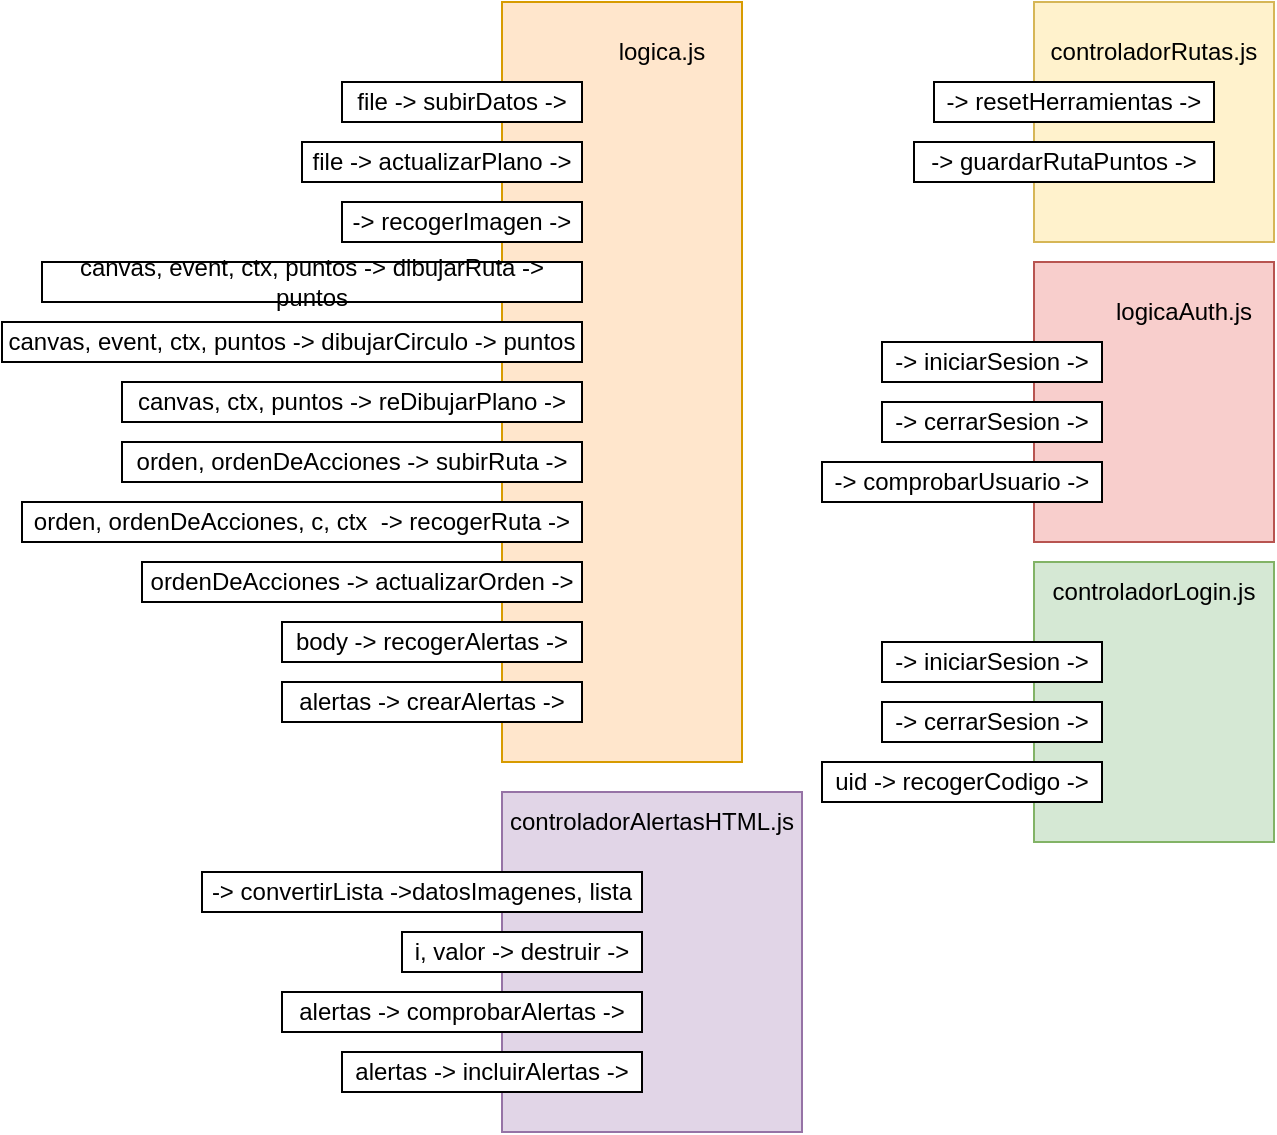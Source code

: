 <mxfile version="17.4.2" type="device"><diagram id="4Vr60jsClk9ROUya84xx" name="Page-1"><mxGraphModel dx="1865" dy="523" grid="1" gridSize="10" guides="1" tooltips="1" connect="1" arrows="1" fold="1" page="1" pageScale="1" pageWidth="827" pageHeight="1169" math="0" shadow="0"><root><mxCell id="0"/><mxCell id="1" parent="0"/><mxCell id="pS7fRpcQ6JW3cy48Loc5-4" value="" style="rounded=0;whiteSpace=wrap;html=1;fillColor=#ffe6cc;strokeColor=#d79b00;" parent="1" vertex="1"><mxGeometry x="120" y="20" width="120" height="380" as="geometry"/></mxCell><mxCell id="pS7fRpcQ6JW3cy48Loc5-1" value="&lt;div&gt;file -&amp;gt; actualizarPlano -&amp;gt; &lt;br&gt;&lt;/div&gt;" style="rounded=0;whiteSpace=wrap;html=1;autosize=1;" parent="1" vertex="1"><mxGeometry x="20" y="90" width="140" height="20" as="geometry"/></mxCell><mxCell id="pS7fRpcQ6JW3cy48Loc5-2" value="&lt;div&gt;file -&amp;gt; subirDatos -&amp;gt; &lt;/div&gt;" style="rounded=0;whiteSpace=wrap;html=1;autosize=1;" parent="1" vertex="1"><mxGeometry x="40" y="60" width="120" height="20" as="geometry"/></mxCell><mxCell id="pS7fRpcQ6JW3cy48Loc5-3" value="&lt;div&gt;-&amp;gt; recogerImagen -&amp;gt; &lt;br&gt;&lt;/div&gt;" style="rounded=0;whiteSpace=wrap;html=1;autosize=1;" parent="1" vertex="1"><mxGeometry x="40" y="120" width="120" height="20" as="geometry"/></mxCell><mxCell id="pS7fRpcQ6JW3cy48Loc5-5" value="logica.js" style="text;html=1;strokeColor=none;fillColor=none;align=center;verticalAlign=middle;whiteSpace=wrap;rounded=0;" parent="1" vertex="1"><mxGeometry x="170" y="30" width="60" height="30" as="geometry"/></mxCell><mxCell id="pS7fRpcQ6JW3cy48Loc5-6" value="" style="rounded=0;whiteSpace=wrap;html=1;fillColor=#f8cecc;strokeColor=#b85450;" parent="1" vertex="1"><mxGeometry x="386" y="150" width="120" height="140" as="geometry"/></mxCell><mxCell id="pS7fRpcQ6JW3cy48Loc5-7" value="&lt;div&gt;-&amp;gt; cerrarSesion -&amp;gt; &lt;br&gt;&lt;/div&gt;" style="rounded=0;whiteSpace=wrap;html=1;autosize=1;" parent="1" vertex="1"><mxGeometry x="310" y="220" width="110" height="20" as="geometry"/></mxCell><mxCell id="pS7fRpcQ6JW3cy48Loc5-8" value="&lt;div&gt;-&amp;gt; iniciarSesion -&amp;gt; &lt;br&gt;&lt;/div&gt;" style="rounded=0;whiteSpace=wrap;html=1;autosize=1;" parent="1" vertex="1"><mxGeometry x="310" y="190" width="110" height="20" as="geometry"/></mxCell><mxCell id="pS7fRpcQ6JW3cy48Loc5-10" value="logicaAuth.js" style="text;html=1;strokeColor=none;fillColor=none;align=center;verticalAlign=middle;whiteSpace=wrap;rounded=0;" parent="1" vertex="1"><mxGeometry x="426" y="160" width="70" height="30" as="geometry"/></mxCell><mxCell id="nujhzux5RjMw0xSfftal-1" value="&lt;div&gt;canvas, event, ctx, puntos -&amp;gt; dibujarRuta -&amp;gt; puntos&lt;/div&gt;" style="rounded=0;whiteSpace=wrap;html=1;autosize=1;" vertex="1" parent="1"><mxGeometry x="-110" y="150" width="270" height="20" as="geometry"/></mxCell><mxCell id="nujhzux5RjMw0xSfftal-2" value="&lt;div&gt;canvas, event, ctx, puntos -&amp;gt; dibujarCirculo -&amp;gt; puntos&lt;/div&gt;" style="rounded=0;whiteSpace=wrap;html=1;autosize=1;" vertex="1" parent="1"><mxGeometry x="-130" y="180" width="290" height="20" as="geometry"/></mxCell><mxCell id="nujhzux5RjMw0xSfftal-3" value="&lt;div&gt;canvas, ctx, puntos -&amp;gt; reDibujarPlano -&amp;gt; &lt;br&gt;&lt;/div&gt;" style="rounded=0;whiteSpace=wrap;html=1;autosize=1;" vertex="1" parent="1"><mxGeometry x="-70" y="210" width="230" height="20" as="geometry"/></mxCell><mxCell id="nujhzux5RjMw0xSfftal-5" value="&lt;div&gt;orden, ordenDeAcciones -&amp;gt; subirRuta -&amp;gt; &lt;br&gt;&lt;/div&gt;" style="rounded=0;whiteSpace=wrap;html=1;autosize=1;" vertex="1" parent="1"><mxGeometry x="-70" y="240" width="230" height="20" as="geometry"/></mxCell><mxCell id="nujhzux5RjMw0xSfftal-6" value="&lt;div&gt;orden, ordenDeAcciones, c, ctx&amp;nbsp; -&amp;gt; recogerRuta -&amp;gt; &lt;br&gt;&lt;/div&gt;" style="rounded=0;whiteSpace=wrap;html=1;autosize=1;" vertex="1" parent="1"><mxGeometry x="-120" y="270" width="280" height="20" as="geometry"/></mxCell><mxCell id="nujhzux5RjMw0xSfftal-7" value="&lt;div&gt;ordenDeAcciones -&amp;gt; actualizarOrden -&amp;gt; &lt;br&gt;&lt;/div&gt;" style="rounded=0;whiteSpace=wrap;html=1;autosize=1;" vertex="1" parent="1"><mxGeometry x="-60" y="300" width="220" height="20" as="geometry"/></mxCell><mxCell id="nujhzux5RjMw0xSfftal-8" value="&lt;div&gt;body -&amp;gt; recogerAlertas -&amp;gt; &lt;br&gt;&lt;/div&gt;" style="rounded=0;whiteSpace=wrap;html=1;autosize=1;" vertex="1" parent="1"><mxGeometry x="10" y="330" width="150" height="20" as="geometry"/></mxCell><mxCell id="nujhzux5RjMw0xSfftal-9" value="&lt;div&gt;alertas -&amp;gt; crearAlertas -&amp;gt; &lt;br&gt;&lt;/div&gt;" style="rounded=0;whiteSpace=wrap;html=1;autosize=1;" vertex="1" parent="1"><mxGeometry x="10" y="360" width="150" height="20" as="geometry"/></mxCell><mxCell id="nujhzux5RjMw0xSfftal-10" value="" style="rounded=0;whiteSpace=wrap;html=1;fillColor=#fff2cc;strokeColor=#d6b656;" vertex="1" parent="1"><mxGeometry x="386" y="20" width="120" height="120" as="geometry"/></mxCell><mxCell id="nujhzux5RjMw0xSfftal-11" value="controladorRutas.js" style="text;html=1;strokeColor=none;fillColor=none;align=center;verticalAlign=middle;whiteSpace=wrap;rounded=0;" vertex="1" parent="1"><mxGeometry x="386" y="30" width="120" height="30" as="geometry"/></mxCell><mxCell id="nujhzux5RjMw0xSfftal-12" value="&lt;div&gt;-&amp;gt; resetHerramientas -&amp;gt; &lt;/div&gt;" style="rounded=0;whiteSpace=wrap;html=1;autosize=1;" vertex="1" parent="1"><mxGeometry x="336" y="60" width="140" height="20" as="geometry"/></mxCell><mxCell id="nujhzux5RjMw0xSfftal-13" value="&lt;div&gt;-&amp;gt; guardarRutaPuntos -&amp;gt; &lt;/div&gt;" style="rounded=0;whiteSpace=wrap;html=1;autosize=1;" vertex="1" parent="1"><mxGeometry x="326" y="90" width="150" height="20" as="geometry"/></mxCell><mxCell id="nujhzux5RjMw0xSfftal-14" value="" style="rounded=0;whiteSpace=wrap;html=1;fillColor=#e1d5e7;strokeColor=#9673a6;" vertex="1" parent="1"><mxGeometry x="120" y="415" width="150" height="170" as="geometry"/></mxCell><mxCell id="nujhzux5RjMw0xSfftal-15" value="controladorAlertasHTML.js" style="text;html=1;strokeColor=none;fillColor=none;align=center;verticalAlign=middle;whiteSpace=wrap;rounded=0;" vertex="1" parent="1"><mxGeometry x="120" y="415" width="150" height="30" as="geometry"/></mxCell><mxCell id="nujhzux5RjMw0xSfftal-16" value="&lt;div&gt;-&amp;gt; convertirLista -&amp;gt;datosImagenes, lista&lt;br&gt;&lt;/div&gt;" style="rounded=0;whiteSpace=wrap;html=1;autosize=1;" vertex="1" parent="1"><mxGeometry x="-30" y="455" width="220" height="20" as="geometry"/></mxCell><mxCell id="nujhzux5RjMw0xSfftal-17" value="&lt;div&gt;i, valor -&amp;gt; destruir -&amp;gt; &lt;/div&gt;" style="rounded=0;whiteSpace=wrap;html=1;autosize=1;" vertex="1" parent="1"><mxGeometry x="70" y="485" width="120" height="20" as="geometry"/></mxCell><mxCell id="nujhzux5RjMw0xSfftal-18" value="&lt;div&gt;alertas -&amp;gt; comprobarAlertas -&amp;gt; &lt;/div&gt;" style="rounded=0;whiteSpace=wrap;html=1;autosize=1;" vertex="1" parent="1"><mxGeometry x="10" y="515" width="180" height="20" as="geometry"/></mxCell><mxCell id="nujhzux5RjMw0xSfftal-20" value="&lt;div&gt;alertas -&amp;gt; incluirAlertas -&amp;gt; &lt;/div&gt;" style="rounded=0;whiteSpace=wrap;html=1;autosize=1;" vertex="1" parent="1"><mxGeometry x="40" y="545" width="150" height="20" as="geometry"/></mxCell><mxCell id="nujhzux5RjMw0xSfftal-21" value="&lt;div&gt;-&amp;gt; comprobarUsuario -&amp;gt; &lt;br&gt;&lt;/div&gt;" style="rounded=0;whiteSpace=wrap;html=1;autosize=1;" vertex="1" parent="1"><mxGeometry x="280" y="250" width="140" height="20" as="geometry"/></mxCell><mxCell id="nujhzux5RjMw0xSfftal-27" value="" style="rounded=0;whiteSpace=wrap;html=1;fillColor=#d5e8d4;strokeColor=#82b366;" vertex="1" parent="1"><mxGeometry x="386" y="300" width="120" height="140" as="geometry"/></mxCell><mxCell id="nujhzux5RjMw0xSfftal-28" value="&lt;div&gt;-&amp;gt; cerrarSesion -&amp;gt; &lt;br&gt;&lt;/div&gt;" style="rounded=0;whiteSpace=wrap;html=1;autosize=1;" vertex="1" parent="1"><mxGeometry x="310" y="370" width="110" height="20" as="geometry"/></mxCell><mxCell id="nujhzux5RjMw0xSfftal-29" value="&lt;div&gt;-&amp;gt; iniciarSesion -&amp;gt; &lt;br&gt;&lt;/div&gt;" style="rounded=0;whiteSpace=wrap;html=1;autosize=1;" vertex="1" parent="1"><mxGeometry x="310" y="340" width="110" height="20" as="geometry"/></mxCell><mxCell id="nujhzux5RjMw0xSfftal-30" value="controladorLogin.js" style="text;html=1;strokeColor=none;fillColor=none;align=center;verticalAlign=middle;whiteSpace=wrap;rounded=0;" vertex="1" parent="1"><mxGeometry x="386" y="300" width="120" height="30" as="geometry"/></mxCell><mxCell id="nujhzux5RjMw0xSfftal-31" value="&lt;div&gt;uid -&amp;gt; recogerCodigo -&amp;gt; &lt;br&gt;&lt;/div&gt;" style="rounded=0;whiteSpace=wrap;html=1;autosize=1;" vertex="1" parent="1"><mxGeometry x="280" y="400" width="140" height="20" as="geometry"/></mxCell></root></mxGraphModel></diagram></mxfile>